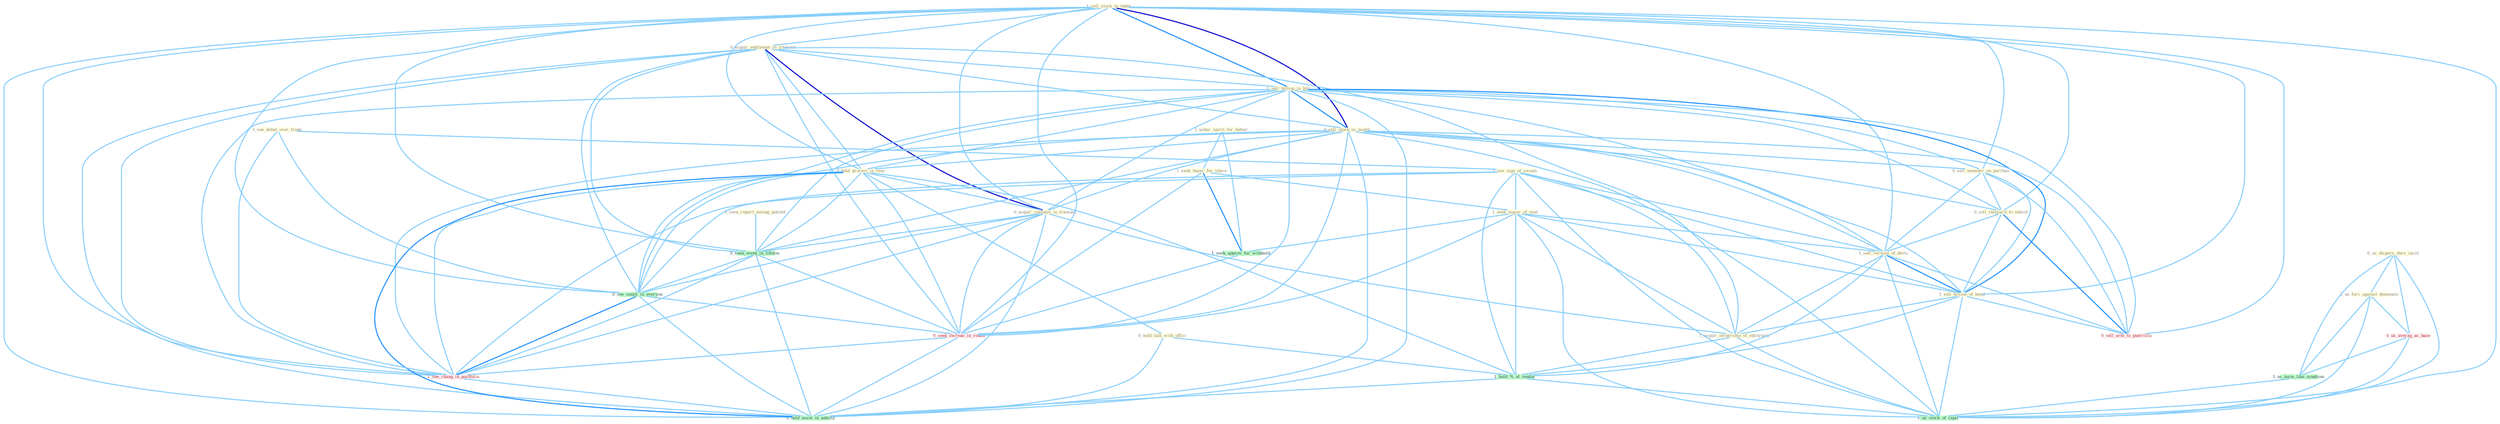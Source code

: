 Graph G{ 
    node
    [shape=polygon,style=filled,width=.5,height=.06,color="#BDFCC9",fixedsize=true,fontsize=4,
    fontcolor="#2f4f4f"];
    {node
    [color="#ffffe0", fontcolor="#8b7d6b"] "1_sell_stock_in_index " "0_acquir_entitynam_in_transact " "0_us_dispers_dure_incid " "1_usher_spirit_for_better " "1_sell_billion_in_bill " "0_seen_report_among_patient " "1_seek_buyer_for_share " "0_sell_stock_in_month " "0_hold_groceri_in_rear " "1_see_debat_over_trade " "0_sell_member_on_purchas " "0_sell_shipyard_to_outsid " "0_hold_talk_with_offici " "1_see_sign_of_swoon " "1_seek_major_of_seat " "1_sell_version_of_devic " "0_acquir_compani_in_transact " "1_us_forc_against_demonstr " "1_sell_billion_of_bond " "1_acquir_ownership_of_entitynam "}
{node [color="#fff0f5", fontcolor="#b22222"] "0_us_averag_as_base " "0_sell_arm_to_guerrilla " "0_seek_increas_in_round " "1_see_chang_in_portfolio "}
edge [color="#B0E2FF"];

	"1_sell_stock_in_index " -- "0_acquir_entitynam_in_transact " [w="1", color="#87cefa" ];
	"1_sell_stock_in_index " -- "1_sell_billion_in_bill " [w="2", color="#1e90ff" , len=0.8];
	"1_sell_stock_in_index " -- "0_sell_stock_in_month " [w="3", color="#0000cd" , len=0.6];
	"1_sell_stock_in_index " -- "0_hold_groceri_in_rear " [w="1", color="#87cefa" ];
	"1_sell_stock_in_index " -- "0_sell_member_on_purchas " [w="1", color="#87cefa" ];
	"1_sell_stock_in_index " -- "0_sell_shipyard_to_outsid " [w="1", color="#87cefa" ];
	"1_sell_stock_in_index " -- "1_sell_version_of_devic " [w="1", color="#87cefa" ];
	"1_sell_stock_in_index " -- "0_acquir_compani_in_transact " [w="1", color="#87cefa" ];
	"1_sell_stock_in_index " -- "1_sell_billion_of_bond " [w="1", color="#87cefa" ];
	"1_sell_stock_in_index " -- "0_seen_event_in_lifetim " [w="1", color="#87cefa" ];
	"1_sell_stock_in_index " -- "0_see_vaniti_in_everyon " [w="1", color="#87cefa" ];
	"1_sell_stock_in_index " -- "0_sell_arm_to_guerrilla " [w="1", color="#87cefa" ];
	"1_sell_stock_in_index " -- "0_seek_increas_in_round " [w="1", color="#87cefa" ];
	"1_sell_stock_in_index " -- "1_us_stock_of_capit " [w="1", color="#87cefa" ];
	"1_sell_stock_in_index " -- "1_see_chang_in_portfolio " [w="1", color="#87cefa" ];
	"1_sell_stock_in_index " -- "0_hold_asset_in_anticip " [w="1", color="#87cefa" ];
	"0_acquir_entitynam_in_transact " -- "1_sell_billion_in_bill " [w="1", color="#87cefa" ];
	"0_acquir_entitynam_in_transact " -- "0_sell_stock_in_month " [w="1", color="#87cefa" ];
	"0_acquir_entitynam_in_transact " -- "0_hold_groceri_in_rear " [w="1", color="#87cefa" ];
	"0_acquir_entitynam_in_transact " -- "0_acquir_compani_in_transact " [w="3", color="#0000cd" , len=0.6];
	"0_acquir_entitynam_in_transact " -- "1_acquir_ownership_of_entitynam " [w="1", color="#87cefa" ];
	"0_acquir_entitynam_in_transact " -- "0_seen_event_in_lifetim " [w="1", color="#87cefa" ];
	"0_acquir_entitynam_in_transact " -- "0_see_vaniti_in_everyon " [w="1", color="#87cefa" ];
	"0_acquir_entitynam_in_transact " -- "0_seek_increas_in_round " [w="1", color="#87cefa" ];
	"0_acquir_entitynam_in_transact " -- "1_see_chang_in_portfolio " [w="1", color="#87cefa" ];
	"0_acquir_entitynam_in_transact " -- "0_hold_asset_in_anticip " [w="1", color="#87cefa" ];
	"0_us_dispers_dure_incid " -- "1_us_forc_against_demonstr " [w="1", color="#87cefa" ];
	"0_us_dispers_dure_incid " -- "0_us_averag_as_base " [w="1", color="#87cefa" ];
	"0_us_dispers_dure_incid " -- "1_us_term_like_syndrom " [w="1", color="#87cefa" ];
	"0_us_dispers_dure_incid " -- "1_us_stock_of_capit " [w="1", color="#87cefa" ];
	"1_usher_spirit_for_better " -- "1_seek_buyer_for_share " [w="1", color="#87cefa" ];
	"1_usher_spirit_for_better " -- "1_seek_approv_for_withhold " [w="1", color="#87cefa" ];
	"1_sell_billion_in_bill " -- "0_sell_stock_in_month " [w="2", color="#1e90ff" , len=0.8];
	"1_sell_billion_in_bill " -- "0_hold_groceri_in_rear " [w="1", color="#87cefa" ];
	"1_sell_billion_in_bill " -- "0_sell_member_on_purchas " [w="1", color="#87cefa" ];
	"1_sell_billion_in_bill " -- "0_sell_shipyard_to_outsid " [w="1", color="#87cefa" ];
	"1_sell_billion_in_bill " -- "1_sell_version_of_devic " [w="1", color="#87cefa" ];
	"1_sell_billion_in_bill " -- "0_acquir_compani_in_transact " [w="1", color="#87cefa" ];
	"1_sell_billion_in_bill " -- "1_sell_billion_of_bond " [w="2", color="#1e90ff" , len=0.8];
	"1_sell_billion_in_bill " -- "0_seen_event_in_lifetim " [w="1", color="#87cefa" ];
	"1_sell_billion_in_bill " -- "0_see_vaniti_in_everyon " [w="1", color="#87cefa" ];
	"1_sell_billion_in_bill " -- "0_sell_arm_to_guerrilla " [w="1", color="#87cefa" ];
	"1_sell_billion_in_bill " -- "0_seek_increas_in_round " [w="1", color="#87cefa" ];
	"1_sell_billion_in_bill " -- "1_see_chang_in_portfolio " [w="1", color="#87cefa" ];
	"1_sell_billion_in_bill " -- "0_hold_asset_in_anticip " [w="1", color="#87cefa" ];
	"0_seen_report_among_patient " -- "0_seen_event_in_lifetim " [w="1", color="#87cefa" ];
	"1_seek_buyer_for_share " -- "1_seek_major_of_seat " [w="1", color="#87cefa" ];
	"1_seek_buyer_for_share " -- "1_seek_approv_for_withhold " [w="2", color="#1e90ff" , len=0.8];
	"1_seek_buyer_for_share " -- "0_seek_increas_in_round " [w="1", color="#87cefa" ];
	"0_sell_stock_in_month " -- "0_hold_groceri_in_rear " [w="1", color="#87cefa" ];
	"0_sell_stock_in_month " -- "0_sell_member_on_purchas " [w="1", color="#87cefa" ];
	"0_sell_stock_in_month " -- "0_sell_shipyard_to_outsid " [w="1", color="#87cefa" ];
	"0_sell_stock_in_month " -- "1_sell_version_of_devic " [w="1", color="#87cefa" ];
	"0_sell_stock_in_month " -- "0_acquir_compani_in_transact " [w="1", color="#87cefa" ];
	"0_sell_stock_in_month " -- "1_sell_billion_of_bond " [w="1", color="#87cefa" ];
	"0_sell_stock_in_month " -- "0_seen_event_in_lifetim " [w="1", color="#87cefa" ];
	"0_sell_stock_in_month " -- "0_see_vaniti_in_everyon " [w="1", color="#87cefa" ];
	"0_sell_stock_in_month " -- "0_sell_arm_to_guerrilla " [w="1", color="#87cefa" ];
	"0_sell_stock_in_month " -- "0_seek_increas_in_round " [w="1", color="#87cefa" ];
	"0_sell_stock_in_month " -- "1_us_stock_of_capit " [w="1", color="#87cefa" ];
	"0_sell_stock_in_month " -- "1_see_chang_in_portfolio " [w="1", color="#87cefa" ];
	"0_sell_stock_in_month " -- "0_hold_asset_in_anticip " [w="1", color="#87cefa" ];
	"0_hold_groceri_in_rear " -- "0_hold_talk_with_offici " [w="1", color="#87cefa" ];
	"0_hold_groceri_in_rear " -- "0_acquir_compani_in_transact " [w="1", color="#87cefa" ];
	"0_hold_groceri_in_rear " -- "0_seen_event_in_lifetim " [w="1", color="#87cefa" ];
	"0_hold_groceri_in_rear " -- "1_hold_%_of_ventur " [w="1", color="#87cefa" ];
	"0_hold_groceri_in_rear " -- "0_see_vaniti_in_everyon " [w="1", color="#87cefa" ];
	"0_hold_groceri_in_rear " -- "0_seek_increas_in_round " [w="1", color="#87cefa" ];
	"0_hold_groceri_in_rear " -- "1_see_chang_in_portfolio " [w="1", color="#87cefa" ];
	"0_hold_groceri_in_rear " -- "0_hold_asset_in_anticip " [w="2", color="#1e90ff" , len=0.8];
	"1_see_debat_over_trade " -- "1_see_sign_of_swoon " [w="1", color="#87cefa" ];
	"1_see_debat_over_trade " -- "0_see_vaniti_in_everyon " [w="1", color="#87cefa" ];
	"1_see_debat_over_trade " -- "1_see_chang_in_portfolio " [w="1", color="#87cefa" ];
	"0_sell_member_on_purchas " -- "0_sell_shipyard_to_outsid " [w="1", color="#87cefa" ];
	"0_sell_member_on_purchas " -- "1_sell_version_of_devic " [w="1", color="#87cefa" ];
	"0_sell_member_on_purchas " -- "1_sell_billion_of_bond " [w="1", color="#87cefa" ];
	"0_sell_member_on_purchas " -- "0_sell_arm_to_guerrilla " [w="1", color="#87cefa" ];
	"0_sell_shipyard_to_outsid " -- "1_sell_version_of_devic " [w="1", color="#87cefa" ];
	"0_sell_shipyard_to_outsid " -- "1_sell_billion_of_bond " [w="1", color="#87cefa" ];
	"0_sell_shipyard_to_outsid " -- "0_sell_arm_to_guerrilla " [w="2", color="#1e90ff" , len=0.8];
	"0_hold_talk_with_offici " -- "1_hold_%_of_ventur " [w="1", color="#87cefa" ];
	"0_hold_talk_with_offici " -- "0_hold_asset_in_anticip " [w="1", color="#87cefa" ];
	"1_see_sign_of_swoon " -- "1_seek_major_of_seat " [w="1", color="#87cefa" ];
	"1_see_sign_of_swoon " -- "1_sell_version_of_devic " [w="1", color="#87cefa" ];
	"1_see_sign_of_swoon " -- "1_sell_billion_of_bond " [w="1", color="#87cefa" ];
	"1_see_sign_of_swoon " -- "1_acquir_ownership_of_entitynam " [w="1", color="#87cefa" ];
	"1_see_sign_of_swoon " -- "1_hold_%_of_ventur " [w="1", color="#87cefa" ];
	"1_see_sign_of_swoon " -- "0_see_vaniti_in_everyon " [w="1", color="#87cefa" ];
	"1_see_sign_of_swoon " -- "1_us_stock_of_capit " [w="1", color="#87cefa" ];
	"1_see_sign_of_swoon " -- "1_see_chang_in_portfolio " [w="1", color="#87cefa" ];
	"1_seek_major_of_seat " -- "1_sell_version_of_devic " [w="1", color="#87cefa" ];
	"1_seek_major_of_seat " -- "1_sell_billion_of_bond " [w="1", color="#87cefa" ];
	"1_seek_major_of_seat " -- "1_acquir_ownership_of_entitynam " [w="1", color="#87cefa" ];
	"1_seek_major_of_seat " -- "1_seek_approv_for_withhold " [w="1", color="#87cefa" ];
	"1_seek_major_of_seat " -- "1_hold_%_of_ventur " [w="1", color="#87cefa" ];
	"1_seek_major_of_seat " -- "0_seek_increas_in_round " [w="1", color="#87cefa" ];
	"1_seek_major_of_seat " -- "1_us_stock_of_capit " [w="1", color="#87cefa" ];
	"1_sell_version_of_devic " -- "1_sell_billion_of_bond " [w="2", color="#1e90ff" , len=0.8];
	"1_sell_version_of_devic " -- "1_acquir_ownership_of_entitynam " [w="1", color="#87cefa" ];
	"1_sell_version_of_devic " -- "1_hold_%_of_ventur " [w="1", color="#87cefa" ];
	"1_sell_version_of_devic " -- "0_sell_arm_to_guerrilla " [w="1", color="#87cefa" ];
	"1_sell_version_of_devic " -- "1_us_stock_of_capit " [w="1", color="#87cefa" ];
	"0_acquir_compani_in_transact " -- "1_acquir_ownership_of_entitynam " [w="1", color="#87cefa" ];
	"0_acquir_compani_in_transact " -- "0_seen_event_in_lifetim " [w="1", color="#87cefa" ];
	"0_acquir_compani_in_transact " -- "0_see_vaniti_in_everyon " [w="1", color="#87cefa" ];
	"0_acquir_compani_in_transact " -- "0_seek_increas_in_round " [w="1", color="#87cefa" ];
	"0_acquir_compani_in_transact " -- "1_see_chang_in_portfolio " [w="1", color="#87cefa" ];
	"0_acquir_compani_in_transact " -- "0_hold_asset_in_anticip " [w="1", color="#87cefa" ];
	"1_us_forc_against_demonstr " -- "0_us_averag_as_base " [w="1", color="#87cefa" ];
	"1_us_forc_against_demonstr " -- "1_us_term_like_syndrom " [w="1", color="#87cefa" ];
	"1_us_forc_against_demonstr " -- "1_us_stock_of_capit " [w="1", color="#87cefa" ];
	"1_sell_billion_of_bond " -- "1_acquir_ownership_of_entitynam " [w="1", color="#87cefa" ];
	"1_sell_billion_of_bond " -- "1_hold_%_of_ventur " [w="1", color="#87cefa" ];
	"1_sell_billion_of_bond " -- "0_sell_arm_to_guerrilla " [w="1", color="#87cefa" ];
	"1_sell_billion_of_bond " -- "1_us_stock_of_capit " [w="1", color="#87cefa" ];
	"1_acquir_ownership_of_entitynam " -- "1_hold_%_of_ventur " [w="1", color="#87cefa" ];
	"1_acquir_ownership_of_entitynam " -- "1_us_stock_of_capit " [w="1", color="#87cefa" ];
	"0_seen_event_in_lifetim " -- "0_see_vaniti_in_everyon " [w="1", color="#87cefa" ];
	"0_seen_event_in_lifetim " -- "0_seek_increas_in_round " [w="1", color="#87cefa" ];
	"0_seen_event_in_lifetim " -- "1_see_chang_in_portfolio " [w="1", color="#87cefa" ];
	"0_seen_event_in_lifetim " -- "0_hold_asset_in_anticip " [w="1", color="#87cefa" ];
	"0_us_averag_as_base " -- "1_us_term_like_syndrom " [w="1", color="#87cefa" ];
	"0_us_averag_as_base " -- "1_us_stock_of_capit " [w="1", color="#87cefa" ];
	"1_us_term_like_syndrom " -- "1_us_stock_of_capit " [w="1", color="#87cefa" ];
	"1_seek_approv_for_withhold " -- "0_seek_increas_in_round " [w="1", color="#87cefa" ];
	"1_hold_%_of_ventur " -- "1_us_stock_of_capit " [w="1", color="#87cefa" ];
	"1_hold_%_of_ventur " -- "0_hold_asset_in_anticip " [w="1", color="#87cefa" ];
	"0_see_vaniti_in_everyon " -- "0_seek_increas_in_round " [w="1", color="#87cefa" ];
	"0_see_vaniti_in_everyon " -- "1_see_chang_in_portfolio " [w="2", color="#1e90ff" , len=0.8];
	"0_see_vaniti_in_everyon " -- "0_hold_asset_in_anticip " [w="1", color="#87cefa" ];
	"0_seek_increas_in_round " -- "1_see_chang_in_portfolio " [w="1", color="#87cefa" ];
	"0_seek_increas_in_round " -- "0_hold_asset_in_anticip " [w="1", color="#87cefa" ];
	"1_see_chang_in_portfolio " -- "0_hold_asset_in_anticip " [w="1", color="#87cefa" ];
}
